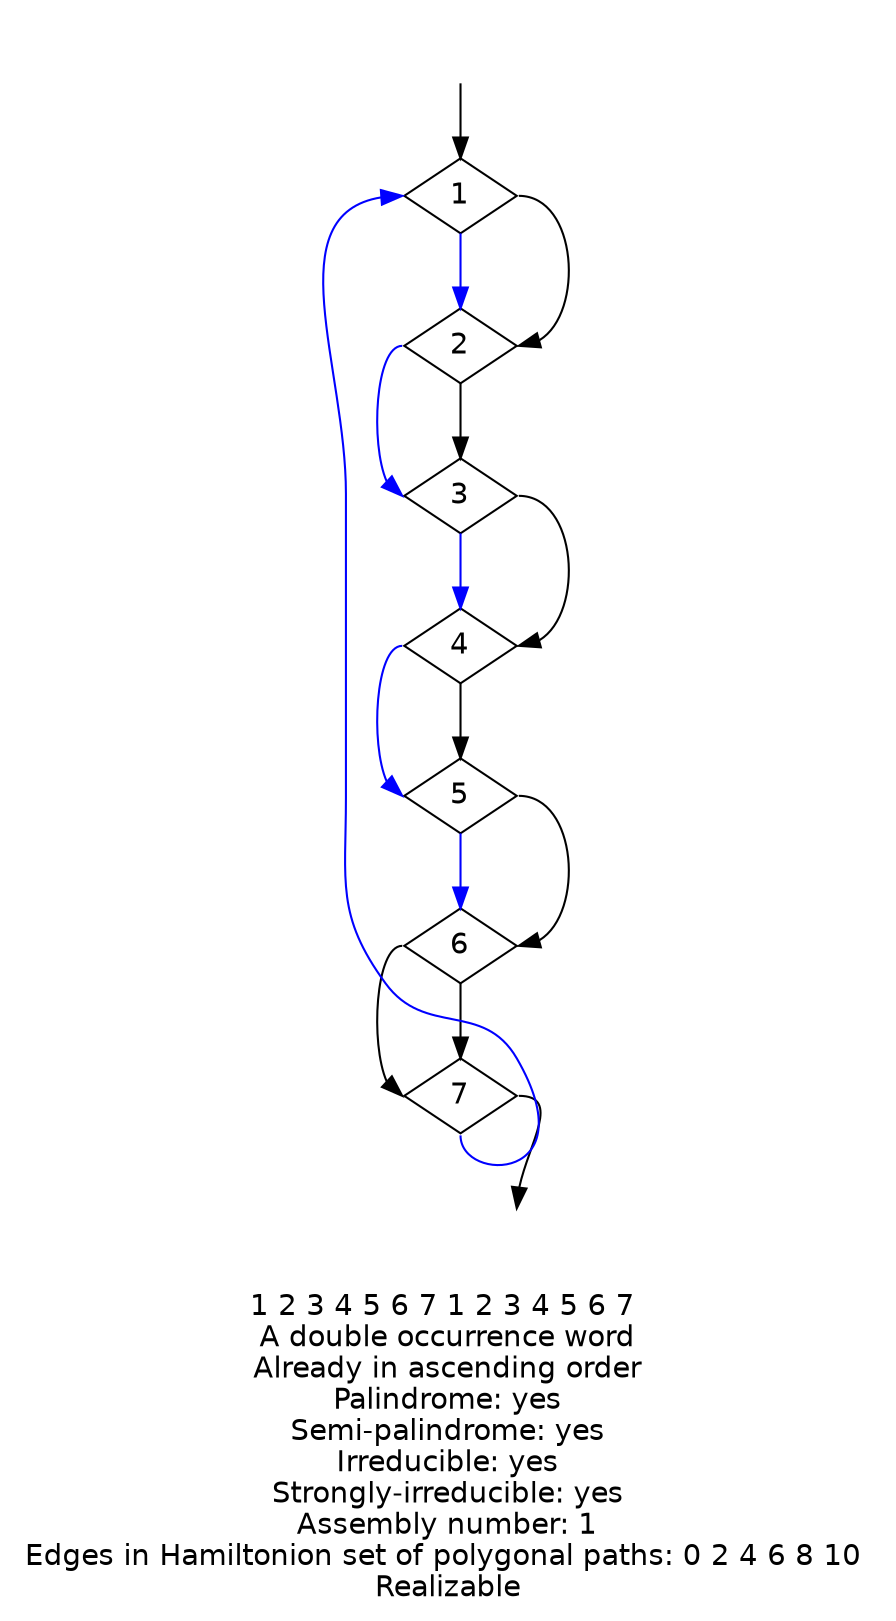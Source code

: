 digraph {
fontname="Helvetica"
node [fontname="Helvetica"]
node [shape=diamond]
label="1 2 3 4 5 6 7 1 2 3 4 5 6 7 \nA double occurrence word\nAlready in ascending order\nPalindrome: yes\nSemi-palindrome: yes\nIrreducible: yes\nStrongly-irreducible: yes\nAssembly number: 1\nEdges in Hamiltonion set of polygonal paths: 0 2 4 6 8 10 \nRealizable\n"
a [style="invis"]
b [style="invis"]
a:s -> 1:n
1:s -> 2:n [color="blue"]
2:s -> 3:n
3:s -> 4:n [color="blue"]
4:s -> 5:n
5:s -> 6:n [color="blue"]
6:s -> 7:n
7:s -> 1:w [color="blue"]
1:e -> 2:e
2:w -> 3:w [color="blue"]
3:e -> 4:e
4:w -> 5:w [color="blue"]
5:e -> 6:e
6:w -> 7:w
7:e -> b:n
}
